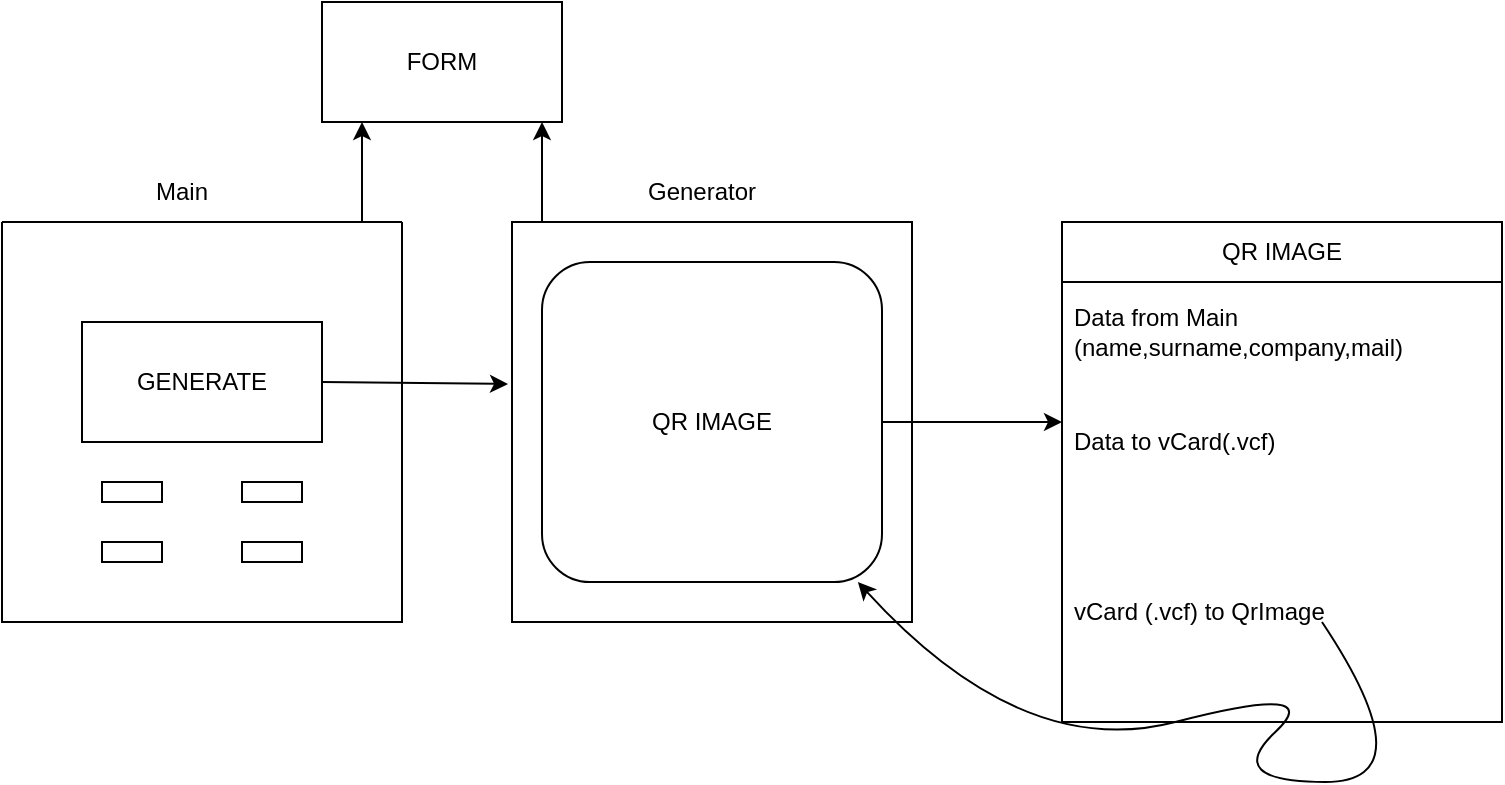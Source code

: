 <mxfile version="24.6.4" type="github">
  <diagram name="Page-1" id="0EVOceN6_MMS8-RAAffd">
    <mxGraphModel dx="1386" dy="793" grid="1" gridSize="10" guides="1" tooltips="1" connect="1" arrows="1" fold="1" page="1" pageScale="1" pageWidth="850" pageHeight="1100" math="0" shadow="0">
      <root>
        <mxCell id="0" />
        <mxCell id="1" parent="0" />
        <mxCell id="tPLjYPG2y1Rytn_ZtXvG-2" value="FORM" style="rounded=0;whiteSpace=wrap;html=1;" vertex="1" parent="1">
          <mxGeometry x="230" y="20" width="120" height="60" as="geometry" />
        </mxCell>
        <mxCell id="tPLjYPG2y1Rytn_ZtXvG-5" value="" style="endArrow=classic;html=1;rounded=0;exitX=1;exitY=0;exitDx=0;exitDy=0;" edge="1" parent="1">
          <mxGeometry width="50" height="50" relative="1" as="geometry">
            <mxPoint x="250" y="130" as="sourcePoint" />
            <mxPoint x="250" y="80" as="targetPoint" />
          </mxGeometry>
        </mxCell>
        <mxCell id="tPLjYPG2y1Rytn_ZtXvG-6" value="" style="endArrow=classic;html=1;rounded=0;exitX=0;exitY=0;exitDx=0;exitDy=0;entryX=0.9;entryY=1.083;entryDx=0;entryDy=0;entryPerimeter=0;" edge="1" parent="1">
          <mxGeometry width="50" height="50" relative="1" as="geometry">
            <mxPoint x="340" y="130" as="sourcePoint" />
            <mxPoint x="340" y="80.0" as="targetPoint" />
          </mxGeometry>
        </mxCell>
        <mxCell id="tPLjYPG2y1Rytn_ZtXvG-25" value="" style="swimlane;startSize=0;" vertex="1" parent="1">
          <mxGeometry x="70" y="130" width="200" height="200" as="geometry" />
        </mxCell>
        <mxCell id="tPLjYPG2y1Rytn_ZtXvG-26" value="GENERATE" style="rounded=0;whiteSpace=wrap;html=1;" vertex="1" parent="tPLjYPG2y1Rytn_ZtXvG-25">
          <mxGeometry x="40" y="50" width="120" height="60" as="geometry" />
        </mxCell>
        <mxCell id="tPLjYPG2y1Rytn_ZtXvG-29" value="" style="endArrow=classic;html=1;rounded=0;entryX=-0.01;entryY=0.405;entryDx=0;entryDy=0;entryPerimeter=0;" edge="1" parent="tPLjYPG2y1Rytn_ZtXvG-25" target="tPLjYPG2y1Rytn_ZtXvG-28">
          <mxGeometry width="50" height="50" relative="1" as="geometry">
            <mxPoint x="160" y="80" as="sourcePoint" />
            <mxPoint x="260" y="80" as="targetPoint" />
          </mxGeometry>
        </mxCell>
        <mxCell id="tPLjYPG2y1Rytn_ZtXvG-31" value="Main" style="text;html=1;align=center;verticalAlign=middle;whiteSpace=wrap;rounded=0;" vertex="1" parent="tPLjYPG2y1Rytn_ZtXvG-25">
          <mxGeometry x="60" y="-30" width="60" height="30" as="geometry" />
        </mxCell>
        <mxCell id="tPLjYPG2y1Rytn_ZtXvG-41" value="" style="rounded=0;whiteSpace=wrap;html=1;" vertex="1" parent="tPLjYPG2y1Rytn_ZtXvG-25">
          <mxGeometry x="120" y="130" width="30" height="10" as="geometry" />
        </mxCell>
        <mxCell id="tPLjYPG2y1Rytn_ZtXvG-44" value="" style="rounded=0;whiteSpace=wrap;html=1;" vertex="1" parent="tPLjYPG2y1Rytn_ZtXvG-25">
          <mxGeometry x="50" y="130" width="30" height="10" as="geometry" />
        </mxCell>
        <mxCell id="tPLjYPG2y1Rytn_ZtXvG-45" value="" style="rounded=0;whiteSpace=wrap;html=1;" vertex="1" parent="tPLjYPG2y1Rytn_ZtXvG-25">
          <mxGeometry x="50" y="160" width="30" height="10" as="geometry" />
        </mxCell>
        <mxCell id="tPLjYPG2y1Rytn_ZtXvG-46" value="" style="rounded=0;whiteSpace=wrap;html=1;" vertex="1" parent="tPLjYPG2y1Rytn_ZtXvG-25">
          <mxGeometry x="120" y="160" width="30" height="10" as="geometry" />
        </mxCell>
        <mxCell id="tPLjYPG2y1Rytn_ZtXvG-27" value="" style="endArrow=classic;html=1;rounded=0;" edge="1" parent="1" target="tPLjYPG2y1Rytn_ZtXvG-28">
          <mxGeometry width="50" height="50" relative="1" as="geometry">
            <mxPoint x="400" y="330" as="sourcePoint" />
            <mxPoint x="450" y="280" as="targetPoint" />
          </mxGeometry>
        </mxCell>
        <mxCell id="tPLjYPG2y1Rytn_ZtXvG-28" value="" style="whiteSpace=wrap;html=1;aspect=fixed;" vertex="1" parent="1">
          <mxGeometry x="325" y="130" width="200" height="200" as="geometry" />
        </mxCell>
        <mxCell id="tPLjYPG2y1Rytn_ZtXvG-30" value="Generator" style="text;html=1;align=center;verticalAlign=middle;whiteSpace=wrap;rounded=0;" vertex="1" parent="1">
          <mxGeometry x="390" y="100" width="60" height="30" as="geometry" />
        </mxCell>
        <mxCell id="tPLjYPG2y1Rytn_ZtXvG-32" value="QR IMAGE" style="rounded=1;whiteSpace=wrap;html=1;" vertex="1" parent="1">
          <mxGeometry x="340" y="150" width="170" height="160" as="geometry" />
        </mxCell>
        <mxCell id="tPLjYPG2y1Rytn_ZtXvG-33" value="" style="endArrow=classic;html=1;rounded=0;exitX=1;exitY=0.5;exitDx=0;exitDy=0;" edge="1" parent="1" source="tPLjYPG2y1Rytn_ZtXvG-32">
          <mxGeometry width="50" height="50" relative="1" as="geometry">
            <mxPoint x="400" y="330" as="sourcePoint" />
            <mxPoint x="600" y="230" as="targetPoint" />
          </mxGeometry>
        </mxCell>
        <mxCell id="tPLjYPG2y1Rytn_ZtXvG-34" value="QR IMAGE" style="swimlane;fontStyle=0;childLayout=stackLayout;horizontal=1;startSize=30;horizontalStack=0;resizeParent=1;resizeParentMax=0;resizeLast=0;collapsible=1;marginBottom=0;whiteSpace=wrap;html=1;" vertex="1" parent="1">
          <mxGeometry x="600" y="130" width="220" height="250" as="geometry" />
        </mxCell>
        <mxCell id="tPLjYPG2y1Rytn_ZtXvG-35" value="Data from Main (name,surname,company,mail)" style="text;strokeColor=none;fillColor=none;align=left;verticalAlign=middle;spacingLeft=4;spacingRight=4;overflow=hidden;points=[[0,0.5],[1,0.5]];portConstraint=eastwest;rotatable=0;whiteSpace=wrap;html=1;" vertex="1" parent="tPLjYPG2y1Rytn_ZtXvG-34">
          <mxGeometry y="30" width="220" height="50" as="geometry" />
        </mxCell>
        <mxCell id="tPLjYPG2y1Rytn_ZtXvG-36" value="Data to vCard(.vcf)" style="text;strokeColor=none;fillColor=none;align=left;verticalAlign=middle;spacingLeft=4;spacingRight=4;overflow=hidden;points=[[0,0.5],[1,0.5]];portConstraint=eastwest;rotatable=0;whiteSpace=wrap;html=1;" vertex="1" parent="tPLjYPG2y1Rytn_ZtXvG-34">
          <mxGeometry y="80" width="220" height="60" as="geometry" />
        </mxCell>
        <mxCell id="tPLjYPG2y1Rytn_ZtXvG-37" value="vCard (.vcf) to QrImage" style="text;strokeColor=none;fillColor=none;align=left;verticalAlign=middle;spacingLeft=4;spacingRight=4;overflow=hidden;points=[[0,0.5],[1,0.5]];portConstraint=eastwest;rotatable=0;whiteSpace=wrap;html=1;" vertex="1" parent="tPLjYPG2y1Rytn_ZtXvG-34">
          <mxGeometry y="140" width="220" height="110" as="geometry" />
        </mxCell>
        <mxCell id="tPLjYPG2y1Rytn_ZtXvG-39" value="" style="curved=1;endArrow=classic;html=1;rounded=0;" edge="1" parent="1" target="tPLjYPG2y1Rytn_ZtXvG-32">
          <mxGeometry width="50" height="50" relative="1" as="geometry">
            <mxPoint x="729.997" y="330" as="sourcePoint" />
            <mxPoint x="470" y="440" as="targetPoint" />
            <Array as="points">
              <mxPoint x="783.33" y="410" />
              <mxPoint x="680" y="410" />
              <mxPoint x="733.33" y="360" />
              <mxPoint x="580" y="400" />
            </Array>
          </mxGeometry>
        </mxCell>
      </root>
    </mxGraphModel>
  </diagram>
</mxfile>
